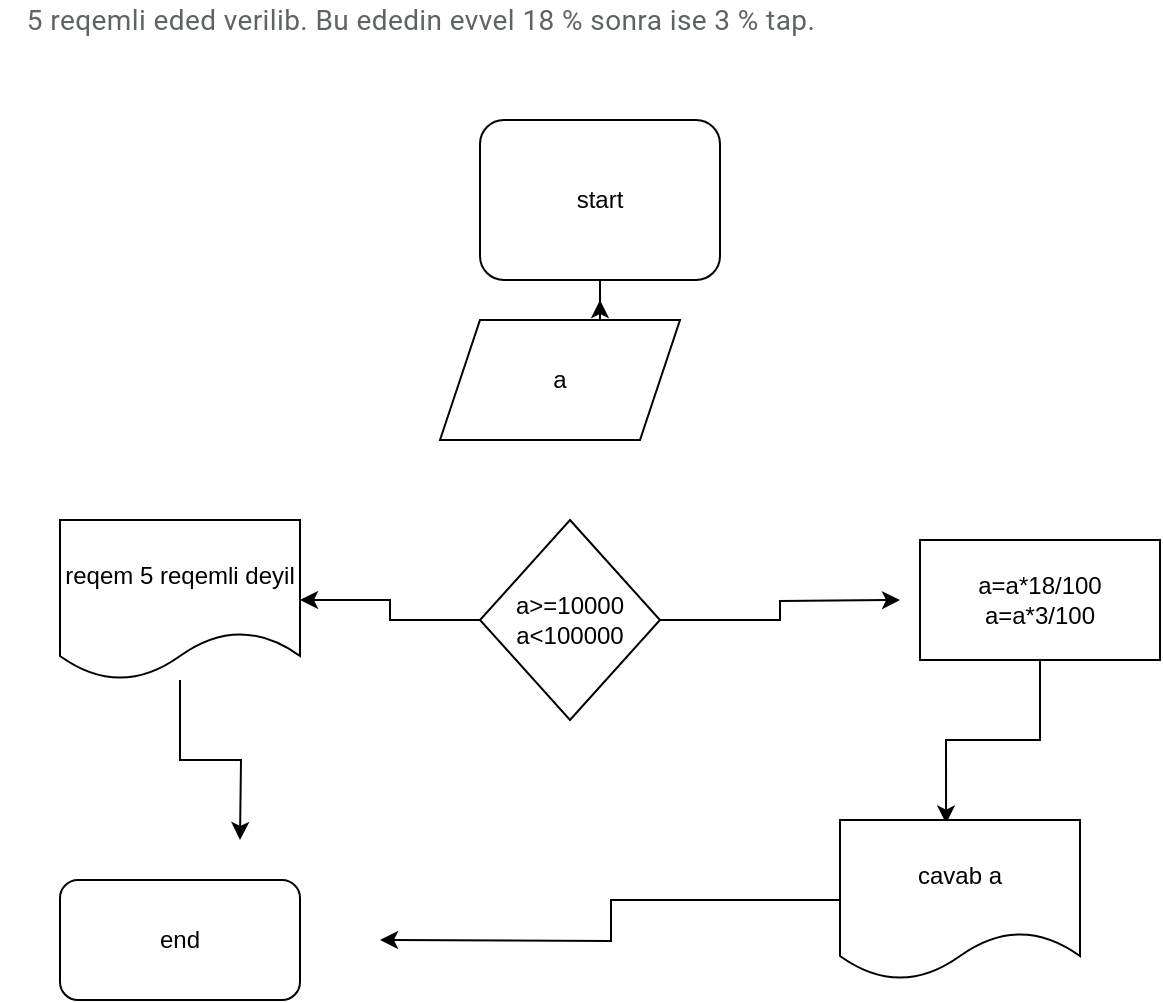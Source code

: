 <mxfile version="16.5.1" type="device"><diagram id="C5RBs43oDa-KdzZeNtuy" name="Page-1"><mxGraphModel dx="1865" dy="689" grid="1" gridSize="10" guides="1" tooltips="1" connect="1" arrows="1" fold="1" page="1" pageScale="1" pageWidth="827" pageHeight="1169" math="0" shadow="0"><root><mxCell id="WIyWlLk6GJQsqaUBKTNV-0"/><mxCell id="WIyWlLk6GJQsqaUBKTNV-1" parent="WIyWlLk6GJQsqaUBKTNV-0"/><mxCell id="c2MUYK4w38fVlWZqe2dZ-0" value="&lt;span style=&quot;color: rgb(95 , 99 , 104) ; font-family: &amp;#34;roboto&amp;#34; , &amp;#34;robotodraft&amp;#34; , &amp;#34;helvetica&amp;#34; , &amp;#34;arial&amp;#34; , sans-serif ; font-size: 14px ; letter-spacing: 0.2px ; background-color: rgb(255 , 255 , 255)&quot;&gt;5 reqemli eded verilib. Bu ededin evvel 18 % sonra ise 3 % tap.&lt;/span&gt;" style="text;html=1;align=center;verticalAlign=middle;resizable=0;points=[];autosize=1;strokeColor=none;fillColor=none;" parent="WIyWlLk6GJQsqaUBKTNV-1" vertex="1"><mxGeometry x="-70" y="10" width="420" height="20" as="geometry"/></mxCell><mxCell id="c2MUYK4w38fVlWZqe2dZ-2" value="a" style="shape=parallelogram;perimeter=parallelogramPerimeter;whiteSpace=wrap;html=1;fixedSize=1;" parent="WIyWlLk6GJQsqaUBKTNV-1" vertex="1"><mxGeometry x="150" y="170" width="120" height="60" as="geometry"/></mxCell><mxCell id="c2MUYK4w38fVlWZqe2dZ-7" style="edgeStyle=orthogonalEdgeStyle;rounded=0;orthogonalLoop=1;jettySize=auto;html=1;exitX=0;exitY=0.5;exitDx=0;exitDy=0;entryX=1;entryY=0.5;entryDx=0;entryDy=0;" parent="WIyWlLk6GJQsqaUBKTNV-1" source="c2MUYK4w38fVlWZqe2dZ-3" target="c2MUYK4w38fVlWZqe2dZ-4" edge="1"><mxGeometry relative="1" as="geometry"/></mxCell><mxCell id="c2MUYK4w38fVlWZqe2dZ-8" style="edgeStyle=orthogonalEdgeStyle;rounded=0;orthogonalLoop=1;jettySize=auto;html=1;exitX=1;exitY=0.5;exitDx=0;exitDy=0;" parent="WIyWlLk6GJQsqaUBKTNV-1" source="c2MUYK4w38fVlWZqe2dZ-3" edge="1"><mxGeometry relative="1" as="geometry"><mxPoint x="380" y="310" as="targetPoint"/></mxGeometry></mxCell><mxCell id="c2MUYK4w38fVlWZqe2dZ-3" value="a&amp;gt;=10000&lt;br&gt;a&amp;lt;100000" style="rhombus;whiteSpace=wrap;html=1;" parent="WIyWlLk6GJQsqaUBKTNV-1" vertex="1"><mxGeometry x="170" y="270" width="90" height="100" as="geometry"/></mxCell><mxCell id="c2MUYK4w38fVlWZqe2dZ-12" style="edgeStyle=orthogonalEdgeStyle;rounded=0;orthogonalLoop=1;jettySize=auto;html=1;" parent="WIyWlLk6GJQsqaUBKTNV-1" source="c2MUYK4w38fVlWZqe2dZ-4" edge="1"><mxGeometry relative="1" as="geometry"><mxPoint x="50" y="430" as="targetPoint"/></mxGeometry></mxCell><mxCell id="c2MUYK4w38fVlWZqe2dZ-4" value="reqem 5 reqemli deyil" style="shape=document;whiteSpace=wrap;html=1;boundedLbl=1;" parent="WIyWlLk6GJQsqaUBKTNV-1" vertex="1"><mxGeometry x="-40" y="270" width="120" height="80" as="geometry"/></mxCell><mxCell id="c2MUYK4w38fVlWZqe2dZ-10" style="edgeStyle=orthogonalEdgeStyle;rounded=0;orthogonalLoop=1;jettySize=auto;html=1;exitX=0.5;exitY=1;exitDx=0;exitDy=0;entryX=0.442;entryY=0.022;entryDx=0;entryDy=0;entryPerimeter=0;" parent="WIyWlLk6GJQsqaUBKTNV-1" source="c2MUYK4w38fVlWZqe2dZ-6" target="c2MUYK4w38fVlWZqe2dZ-9" edge="1"><mxGeometry relative="1" as="geometry"/></mxCell><mxCell id="c2MUYK4w38fVlWZqe2dZ-6" value="a=a*18/100&lt;br&gt;a=a*3/100" style="rounded=0;whiteSpace=wrap;html=1;" parent="WIyWlLk6GJQsqaUBKTNV-1" vertex="1"><mxGeometry x="390" y="280" width="120" height="60" as="geometry"/></mxCell><mxCell id="c2MUYK4w38fVlWZqe2dZ-13" style="edgeStyle=orthogonalEdgeStyle;rounded=0;orthogonalLoop=1;jettySize=auto;html=1;entryX=1;entryY=0.5;entryDx=0;entryDy=0;" parent="WIyWlLk6GJQsqaUBKTNV-1" source="c2MUYK4w38fVlWZqe2dZ-9" edge="1"><mxGeometry relative="1" as="geometry"><mxPoint x="120" y="480" as="targetPoint"/></mxGeometry></mxCell><mxCell id="c2MUYK4w38fVlWZqe2dZ-9" value="cavab a" style="shape=document;whiteSpace=wrap;html=1;boundedLbl=1;" parent="WIyWlLk6GJQsqaUBKTNV-1" vertex="1"><mxGeometry x="350" y="420" width="120" height="80" as="geometry"/></mxCell><mxCell id="xjWl792zzMSDyXf2sclz-1" style="edgeStyle=orthogonalEdgeStyle;rounded=0;orthogonalLoop=1;jettySize=auto;html=1;" edge="1" parent="WIyWlLk6GJQsqaUBKTNV-1" source="xjWl792zzMSDyXf2sclz-0"><mxGeometry relative="1" as="geometry"><mxPoint x="230" y="160" as="targetPoint"/></mxGeometry></mxCell><mxCell id="xjWl792zzMSDyXf2sclz-0" value="start" style="rounded=1;whiteSpace=wrap;html=1;" vertex="1" parent="WIyWlLk6GJQsqaUBKTNV-1"><mxGeometry x="170" y="70" width="120" height="80" as="geometry"/></mxCell><mxCell id="xjWl792zzMSDyXf2sclz-2" value="end" style="rounded=1;whiteSpace=wrap;html=1;" vertex="1" parent="WIyWlLk6GJQsqaUBKTNV-1"><mxGeometry x="-40" y="450" width="120" height="60" as="geometry"/></mxCell></root></mxGraphModel></diagram></mxfile>